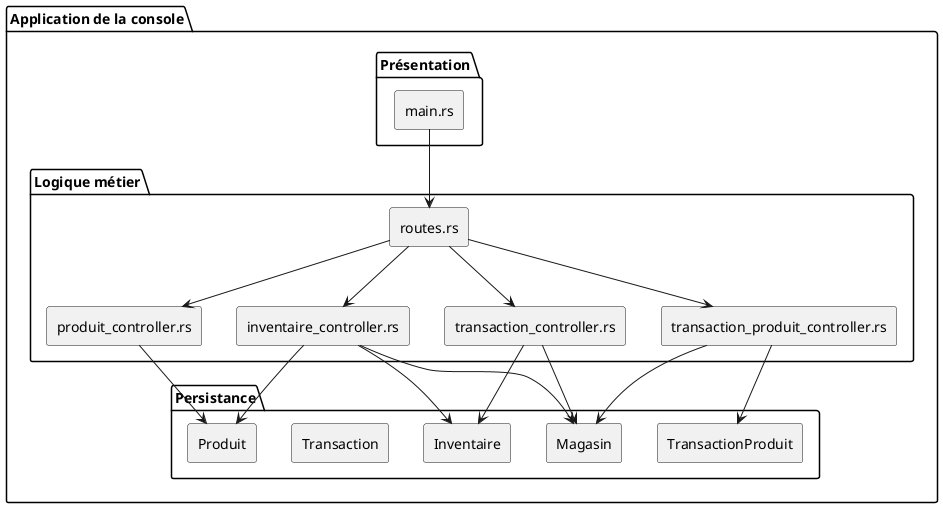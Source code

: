 @startuml
skinparam componentStyle rectangle

package "Application de la console" {

  package "Présentation" {
    component "main.rs"
  }

  package "Logique métier" {
      component "routes.rs"
      component "inventaire_controller.rs"
      component "produit_controller.rs"
      component "transaction_controller.rs"
      component "transaction_produit_controller.rs"
  }

  package "Persistance" {
    component "Produit"
    component "Magasin"
    component "Inventaire"
    component "Transaction"
    component "TransactionProduit"
  }

  "main.rs" --> "routes.rs"
  
  "routes.rs" --> "inventaire_controller.rs"
  "routes.rs" --> "produit_controller.rs"
  "routes.rs" --> "transaction_controller.rs"
  "routes.rs" --> "transaction_produit_controller.rs"

  "inventaire_controller.rs" --> "Produit"
  "inventaire_controller.rs" --> "Inventaire"
  "inventaire_controller.rs" --> "Magasin"

  "produit_controller.rs" --> "Produit"

  "transaction_controller.rs" --> "Inventaire"
  "transaction_controller.rs" --> "Magasin"

  "transaction_produit_controller.rs" --> "TransactionProduit"
  "transaction_produit_controller.rs" --> "Magasin"

}

@enduml
